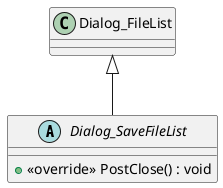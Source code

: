 @startuml
abstract class Dialog_SaveFileList {
    + <<override>> PostClose() : void
}
Dialog_FileList <|-- Dialog_SaveFileList
@enduml
